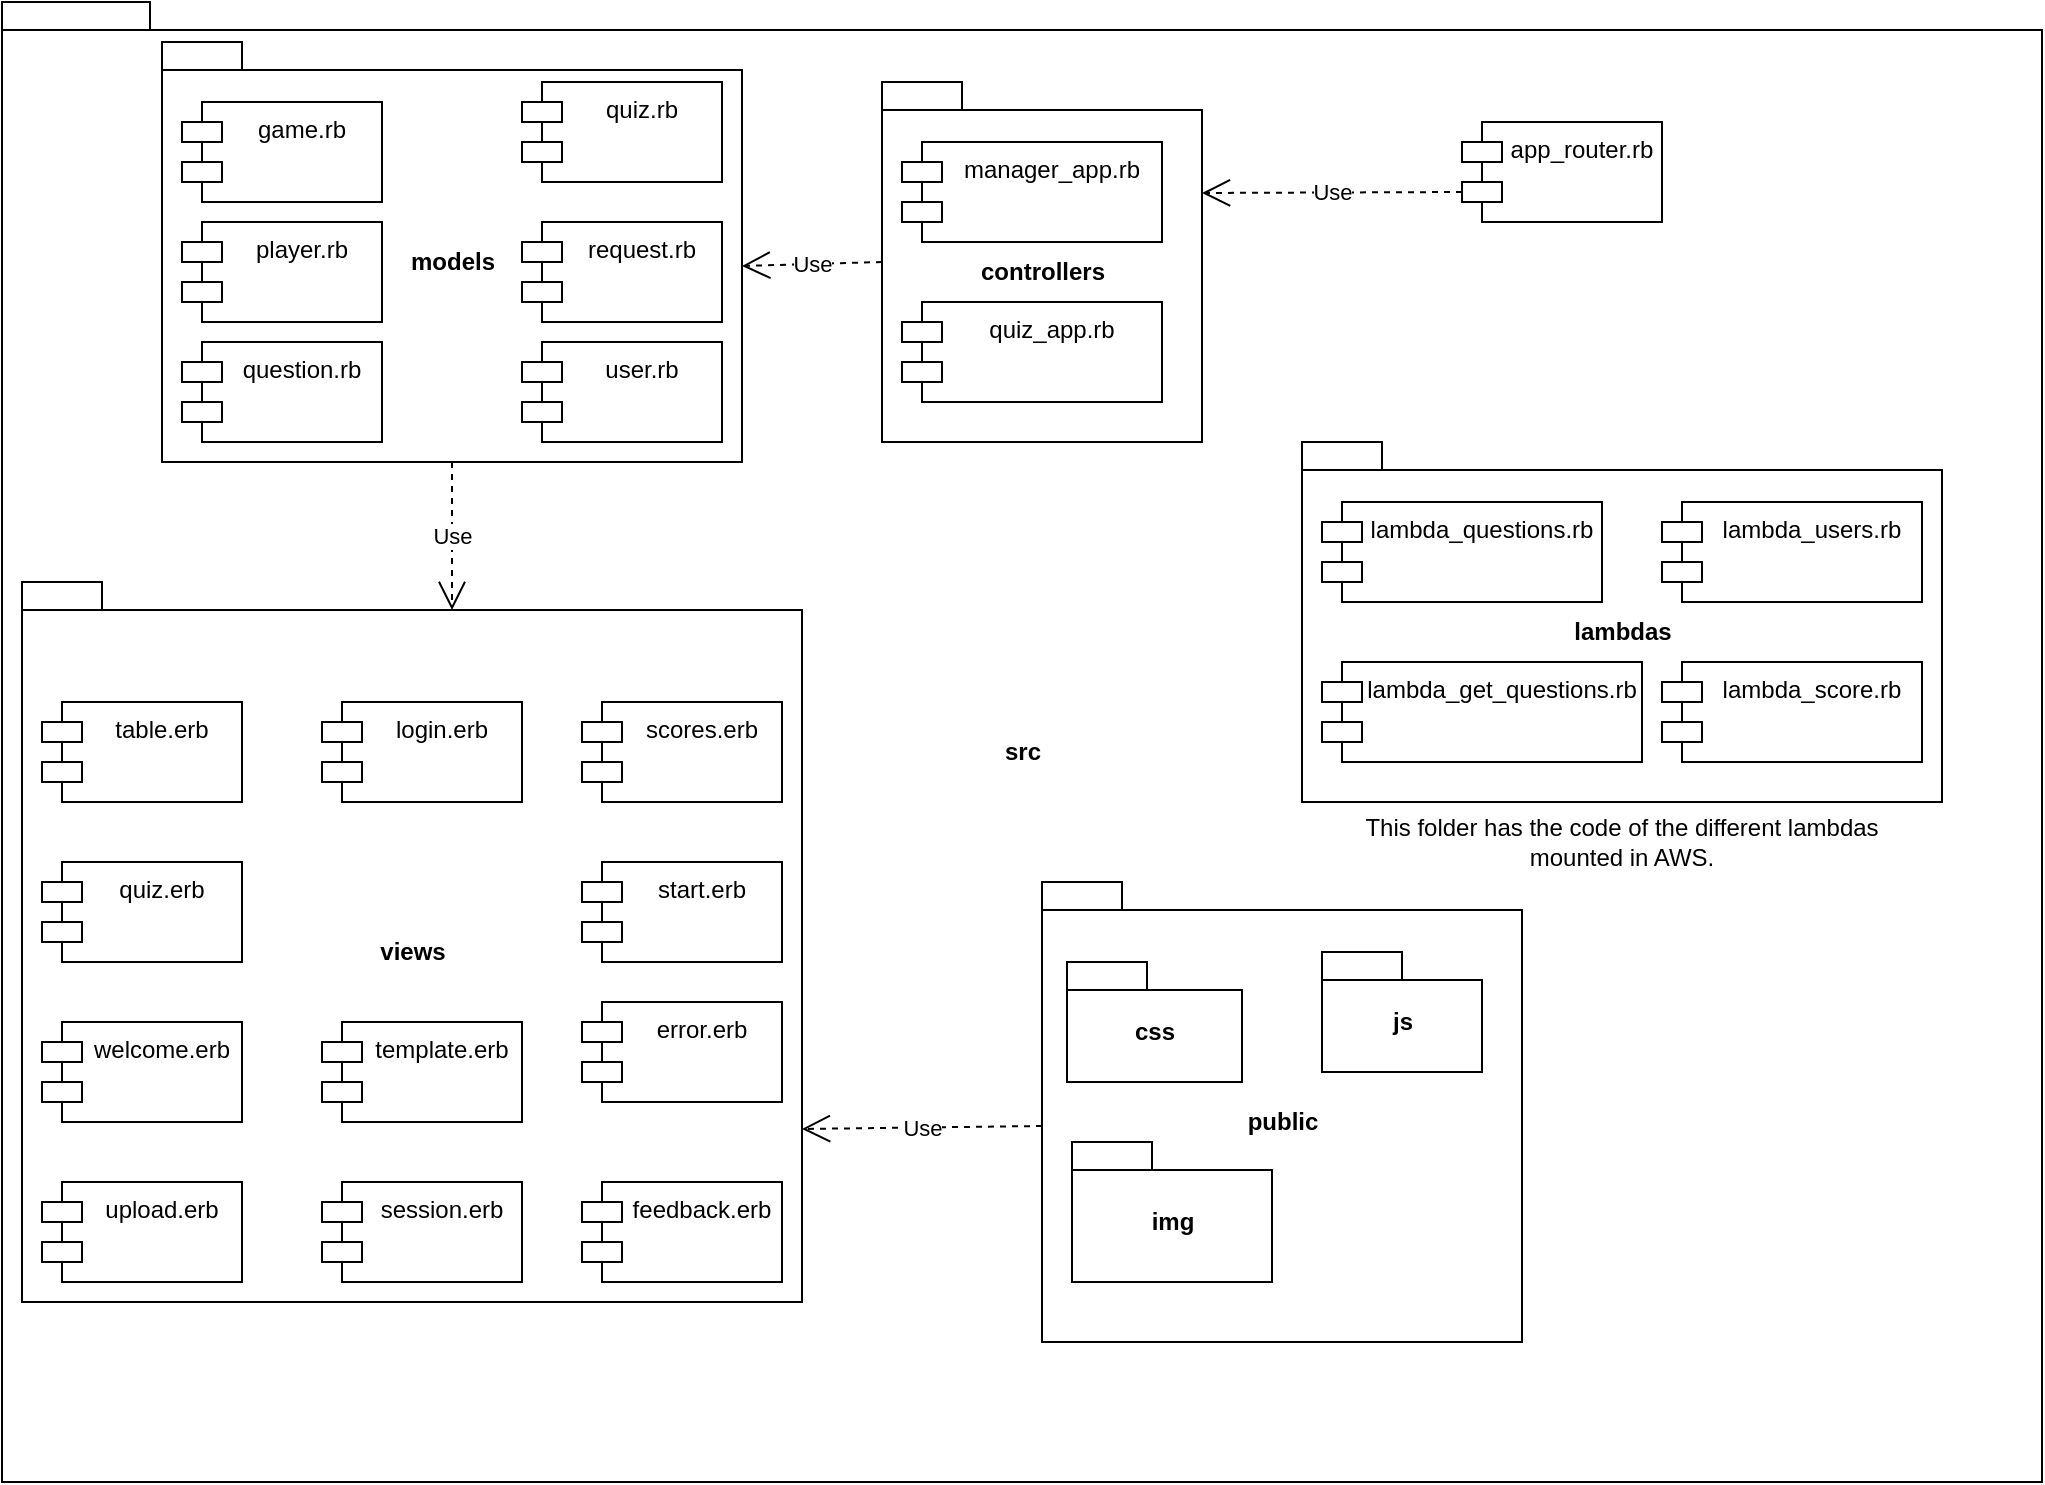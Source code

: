 <mxfile version="13.1.14" type="onedrive"><diagram id="1z8eb61m9SNjKVvQVvgX" name="Page-1"><mxGraphModel dx="1108" dy="1550" grid="1" gridSize="10" guides="1" tooltips="1" connect="1" arrows="1" fold="1" page="1" pageScale="1" pageWidth="850" pageHeight="1100" math="0" shadow="0"><root><mxCell id="0"/><mxCell id="1" parent="0"/><mxCell id="N8hWqsW-HgDxeP9UlMBC-59" value="src" style="shape=folder;fontStyle=1;spacingTop=10;tabWidth=40;tabHeight=14;tabPosition=left;html=1;" vertex="1" parent="1"><mxGeometry x="20" y="-10" width="1020" height="740" as="geometry"/></mxCell><mxCell id="N8hWqsW-HgDxeP9UlMBC-5" value="lambdas" style="shape=folder;fontStyle=1;spacingTop=10;tabWidth=40;tabHeight=14;tabPosition=left;html=1;" vertex="1" parent="1"><mxGeometry x="670" y="210" width="320" height="180" as="geometry"/></mxCell><mxCell id="N8hWqsW-HgDxeP9UlMBC-6" value="models" style="shape=folder;fontStyle=1;spacingTop=10;tabWidth=40;tabHeight=14;tabPosition=left;html=1;" vertex="1" parent="1"><mxGeometry x="100" y="10" width="290" height="210" as="geometry"/></mxCell><mxCell id="N8hWqsW-HgDxeP9UlMBC-7" value="public" style="shape=folder;fontStyle=1;spacingTop=10;tabWidth=40;tabHeight=14;tabPosition=left;html=1;" vertex="1" parent="1"><mxGeometry x="540" y="430" width="240" height="230" as="geometry"/></mxCell><mxCell id="N8hWqsW-HgDxeP9UlMBC-9" value="views" style="shape=folder;fontStyle=1;spacingTop=10;tabWidth=40;tabHeight=14;tabPosition=left;html=1;" vertex="1" parent="1"><mxGeometry x="30" y="280" width="390" height="360" as="geometry"/></mxCell><mxCell id="N8hWqsW-HgDxeP9UlMBC-12" value="game.rb" style="shape=module;align=left;spacingLeft=20;align=center;verticalAlign=top;" vertex="1" parent="1"><mxGeometry x="110" y="40" width="100" height="50" as="geometry"/></mxCell><mxCell id="N8hWqsW-HgDxeP9UlMBC-13" value="player.rb" style="shape=module;align=left;spacingLeft=20;align=center;verticalAlign=top;" vertex="1" parent="1"><mxGeometry x="110" y="100" width="100" height="50" as="geometry"/></mxCell><mxCell id="N8hWqsW-HgDxeP9UlMBC-14" value="quiz.rb" style="shape=module;align=left;spacingLeft=20;align=center;verticalAlign=top;" vertex="1" parent="1"><mxGeometry x="280" y="30" width="100" height="50" as="geometry"/></mxCell><mxCell id="N8hWqsW-HgDxeP9UlMBC-15" value="request.rb" style="shape=module;align=left;spacingLeft=20;align=center;verticalAlign=top;" vertex="1" parent="1"><mxGeometry x="280" y="100" width="100" height="50" as="geometry"/></mxCell><mxCell id="N8hWqsW-HgDxeP9UlMBC-18" value="question.rb" style="shape=module;align=left;spacingLeft=20;align=center;verticalAlign=top;" vertex="1" parent="1"><mxGeometry x="110" y="160" width="100" height="50" as="geometry"/></mxCell><mxCell id="N8hWqsW-HgDxeP9UlMBC-21" value="user.rb" style="shape=module;align=left;spacingLeft=20;align=center;verticalAlign=top;" vertex="1" parent="1"><mxGeometry x="280" y="160" width="100" height="50" as="geometry"/></mxCell><mxCell id="N8hWqsW-HgDxeP9UlMBC-22" value="lambda_questions.rb" style="shape=module;align=left;spacingLeft=20;align=center;verticalAlign=top;" vertex="1" parent="1"><mxGeometry x="680" y="240" width="140" height="50" as="geometry"/></mxCell><mxCell id="N8hWqsW-HgDxeP9UlMBC-23" value="lambda_get_questions.rb" style="shape=module;align=left;spacingLeft=20;align=center;verticalAlign=top;" vertex="1" parent="1"><mxGeometry x="680" y="320" width="160" height="50" as="geometry"/></mxCell><mxCell id="N8hWqsW-HgDxeP9UlMBC-24" value="lambda_users.rb" style="shape=module;align=left;spacingLeft=20;align=center;verticalAlign=top;" vertex="1" parent="1"><mxGeometry x="850" y="240" width="130" height="50" as="geometry"/></mxCell><mxCell id="N8hWqsW-HgDxeP9UlMBC-25" value="lambda_score.rb" style="shape=module;align=left;spacingLeft=20;align=center;verticalAlign=top;" vertex="1" parent="1"><mxGeometry x="850" y="320" width="130" height="50" as="geometry"/></mxCell><mxCell id="N8hWqsW-HgDxeP9UlMBC-26" value="css" style="shape=folder;fontStyle=1;spacingTop=10;tabWidth=40;tabHeight=14;tabPosition=left;html=1;" vertex="1" parent="1"><mxGeometry x="552.5" y="470" width="87.5" height="60" as="geometry"/></mxCell><mxCell id="N8hWqsW-HgDxeP9UlMBC-27" value="js" style="shape=folder;fontStyle=1;spacingTop=10;tabWidth=40;tabHeight=14;tabPosition=left;html=1;" vertex="1" parent="1"><mxGeometry x="680" y="465" width="80" height="60" as="geometry"/></mxCell><mxCell id="N8hWqsW-HgDxeP9UlMBC-28" value="img" style="shape=folder;fontStyle=1;spacingTop=10;tabWidth=40;tabHeight=14;tabPosition=left;html=1;" vertex="1" parent="1"><mxGeometry x="555" y="560" width="100" height="70" as="geometry"/></mxCell><mxCell id="N8hWqsW-HgDxeP9UlMBC-34" value="table.erb" style="shape=module;align=left;spacingLeft=20;align=center;verticalAlign=top;" vertex="1" parent="1"><mxGeometry x="40" y="340" width="100" height="50" as="geometry"/></mxCell><mxCell id="N8hWqsW-HgDxeP9UlMBC-35" value="quiz.erb" style="shape=module;align=left;spacingLeft=20;align=center;verticalAlign=top;" vertex="1" parent="1"><mxGeometry x="40" y="420" width="100" height="50" as="geometry"/></mxCell><mxCell id="N8hWqsW-HgDxeP9UlMBC-36" value="login.erb" style="shape=module;align=left;spacingLeft=20;align=center;verticalAlign=top;" vertex="1" parent="1"><mxGeometry x="180" y="340" width="100" height="50" as="geometry"/></mxCell><mxCell id="N8hWqsW-HgDxeP9UlMBC-37" value="scores.erb" style="shape=module;align=left;spacingLeft=20;align=center;verticalAlign=top;" vertex="1" parent="1"><mxGeometry x="310" y="340" width="100" height="50" as="geometry"/></mxCell><mxCell id="N8hWqsW-HgDxeP9UlMBC-38" value="template.erb" style="shape=module;align=left;spacingLeft=20;align=center;verticalAlign=top;" vertex="1" parent="1"><mxGeometry x="180" y="500" width="100" height="50" as="geometry"/></mxCell><mxCell id="N8hWqsW-HgDxeP9UlMBC-39" value="start.erb" style="shape=module;align=left;spacingLeft=20;align=center;verticalAlign=top;" vertex="1" parent="1"><mxGeometry x="310" y="420" width="100" height="50" as="geometry"/></mxCell><mxCell id="N8hWqsW-HgDxeP9UlMBC-40" value="welcome.erb" style="shape=module;align=left;spacingLeft=20;align=center;verticalAlign=top;" vertex="1" parent="1"><mxGeometry x="40" y="500" width="100" height="50" as="geometry"/></mxCell><mxCell id="N8hWqsW-HgDxeP9UlMBC-42" value="error.erb" style="shape=module;align=left;spacingLeft=20;align=center;verticalAlign=top;" vertex="1" parent="1"><mxGeometry x="310" y="490" width="100" height="50" as="geometry"/></mxCell><mxCell id="N8hWqsW-HgDxeP9UlMBC-43" value="upload.erb" style="shape=module;align=left;spacingLeft=20;align=center;verticalAlign=top;" vertex="1" parent="1"><mxGeometry x="40" y="580" width="100" height="50" as="geometry"/></mxCell><mxCell id="N8hWqsW-HgDxeP9UlMBC-44" value="session.erb" style="shape=module;align=left;spacingLeft=20;align=center;verticalAlign=top;" vertex="1" parent="1"><mxGeometry x="180" y="580" width="100" height="50" as="geometry"/></mxCell><mxCell id="N8hWqsW-HgDxeP9UlMBC-46" value="feedback.erb" style="shape=module;align=left;spacingLeft=20;align=center;verticalAlign=top;" vertex="1" parent="1"><mxGeometry x="310" y="580" width="100" height="50" as="geometry"/></mxCell><mxCell id="N8hWqsW-HgDxeP9UlMBC-47" value="app_router.rb" style="shape=module;align=left;spacingLeft=20;align=center;verticalAlign=top;" vertex="1" parent="1"><mxGeometry x="750" y="50" width="100" height="50" as="geometry"/></mxCell><mxCell id="N8hWqsW-HgDxeP9UlMBC-4" value="controllers" style="shape=folder;fontStyle=1;spacingTop=10;tabWidth=40;tabHeight=14;tabPosition=left;html=1;" vertex="1" parent="1"><mxGeometry x="460" y="30" width="160" height="180" as="geometry"/></mxCell><mxCell id="N8hWqsW-HgDxeP9UlMBC-10" value="manager_app.rb" style="shape=module;align=left;spacingLeft=20;align=center;verticalAlign=top;" vertex="1" parent="1"><mxGeometry x="470" y="60" width="130" height="50" as="geometry"/></mxCell><mxCell id="N8hWqsW-HgDxeP9UlMBC-11" value="quiz_app.rb" style="shape=module;align=left;spacingLeft=20;align=center;verticalAlign=top;" vertex="1" parent="1"><mxGeometry x="470" y="140" width="130" height="50" as="geometry"/></mxCell><mxCell id="N8hWqsW-HgDxeP9UlMBC-52" value="Use" style="endArrow=open;endSize=12;dashed=1;html=1;entryX=0;entryY=0;entryDx=290;entryDy=112;entryPerimeter=0;exitX=0;exitY=0.5;exitDx=0;exitDy=0;exitPerimeter=0;" edge="1" parent="1" source="N8hWqsW-HgDxeP9UlMBC-4" target="N8hWqsW-HgDxeP9UlMBC-6"><mxGeometry width="160" relative="1" as="geometry"><mxPoint x="40" y="170" as="sourcePoint"/><mxPoint x="200" y="170" as="targetPoint"/></mxGeometry></mxCell><mxCell id="N8hWqsW-HgDxeP9UlMBC-54" value="Use" style="endArrow=open;endSize=12;dashed=1;html=1;exitX=0.5;exitY=1;exitDx=0;exitDy=0;exitPerimeter=0;entryX=0;entryY=0;entryDx=215;entryDy=14;entryPerimeter=0;" edge="1" parent="1" source="N8hWqsW-HgDxeP9UlMBC-6" target="N8hWqsW-HgDxeP9UlMBC-9"><mxGeometry width="160" relative="1" as="geometry"><mxPoint x="270" y="420" as="sourcePoint"/><mxPoint x="430" y="420" as="targetPoint"/></mxGeometry></mxCell><mxCell id="N8hWqsW-HgDxeP9UlMBC-55" value="Use" style="endArrow=open;endSize=12;dashed=1;html=1;entryX=0;entryY=0;entryDx=390;entryDy=273.5;entryPerimeter=0;exitX=0;exitY=0;exitDx=0;exitDy=122;exitPerimeter=0;" edge="1" parent="1" source="N8hWqsW-HgDxeP9UlMBC-7" target="N8hWqsW-HgDxeP9UlMBC-9"><mxGeometry width="160" relative="1" as="geometry"><mxPoint x="450" y="430" as="sourcePoint"/><mxPoint x="610" y="430" as="targetPoint"/></mxGeometry></mxCell><mxCell id="N8hWqsW-HgDxeP9UlMBC-56" value="This folder has the code of the different lambdas mounted in AWS." style="text;html=1;strokeColor=none;fillColor=none;align=center;verticalAlign=middle;whiteSpace=wrap;rounded=0;" vertex="1" parent="1"><mxGeometry x="690" y="400" width="280" height="20" as="geometry"/></mxCell><mxCell id="N8hWqsW-HgDxeP9UlMBC-58" value="Use" style="endArrow=open;endSize=12;dashed=1;html=1;exitX=0;exitY=0;exitDx=0;exitDy=35;exitPerimeter=0;entryX=0;entryY=0;entryDx=160;entryDy=55.5;entryPerimeter=0;" edge="1" parent="1" source="N8hWqsW-HgDxeP9UlMBC-47" target="N8hWqsW-HgDxeP9UlMBC-4"><mxGeometry width="160" relative="1" as="geometry"><mxPoint x="420" y="230" as="sourcePoint"/><mxPoint x="580" y="230" as="targetPoint"/></mxGeometry></mxCell></root></mxGraphModel></diagram></mxfile>